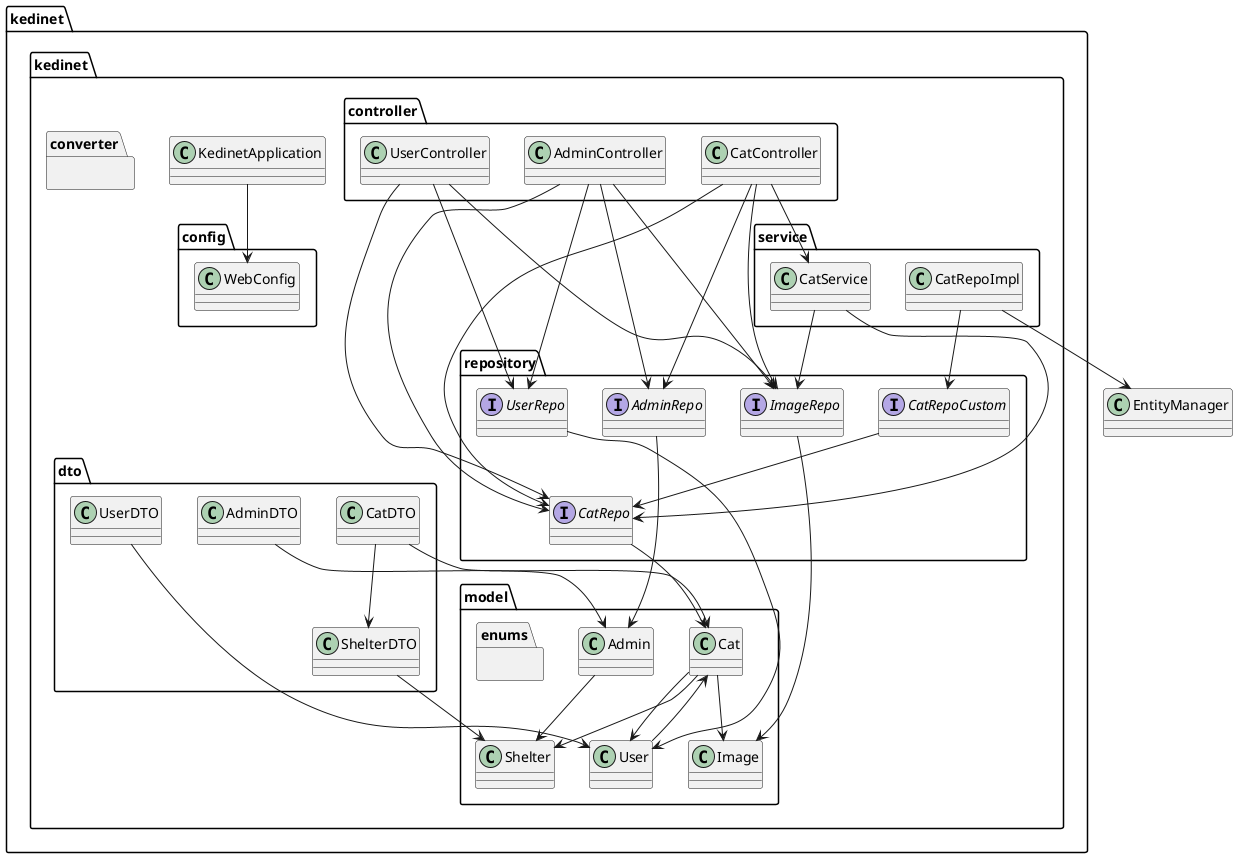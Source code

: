 @startuml
package kedinet.kedinet {
    class KedinetApplication
}

package kedinet.kedinet.config {
    class WebConfig
}

package kedinet.kedinet.controller {
    class AdminController
    class CatController
    class UserController
}

package kedinet.kedinet.converter {
}

package kedinet.kedinet.dto {
    class AdminDTO
    class CatDTO
    class ShelterDTO
    class UserDTO
}

package kedinet.kedinet.model {
    class Admin
    class Cat
    class Image
    class Shelter
    class User
}

package kedinet.kedinet.model.enums {
}

package kedinet.kedinet.repository {
    interface AdminRepo
    interface CatRepo
    interface CatRepoCustom
    interface ImageRepo
    interface UserRepo
}

package kedinet.kedinet.service {
    class CatRepoImpl
    class CatService
}

KedinetApplication --> WebConfig

AdminController --> AdminRepo
AdminController --> CatRepo
AdminController --> ImageRepo
AdminController --> UserRepo

CatController --> CatService
CatController --> CatRepo
CatController --> ImageRepo
CatController --> AdminRepo

UserController --> UserRepo
UserController --> CatRepo
UserController --> ImageRepo

CatRepoImpl --> EntityManager
CatService --> CatRepo
CatService --> ImageRepo

Admin --> Shelter
Cat --> Shelter
Cat --> Image
Cat --> User
User --> Cat

AdminRepo --> Admin
CatRepo --> Cat
CatRepoCustom --> CatRepo
ImageRepo --> Image
UserRepo --> User
CatRepoImpl --> CatRepoCustom

AdminDTO --> Admin
CatDTO --> Cat
CatDTO --> ShelterDTO
ShelterDTO --> Shelter
UserDTO --> User

@enduml
